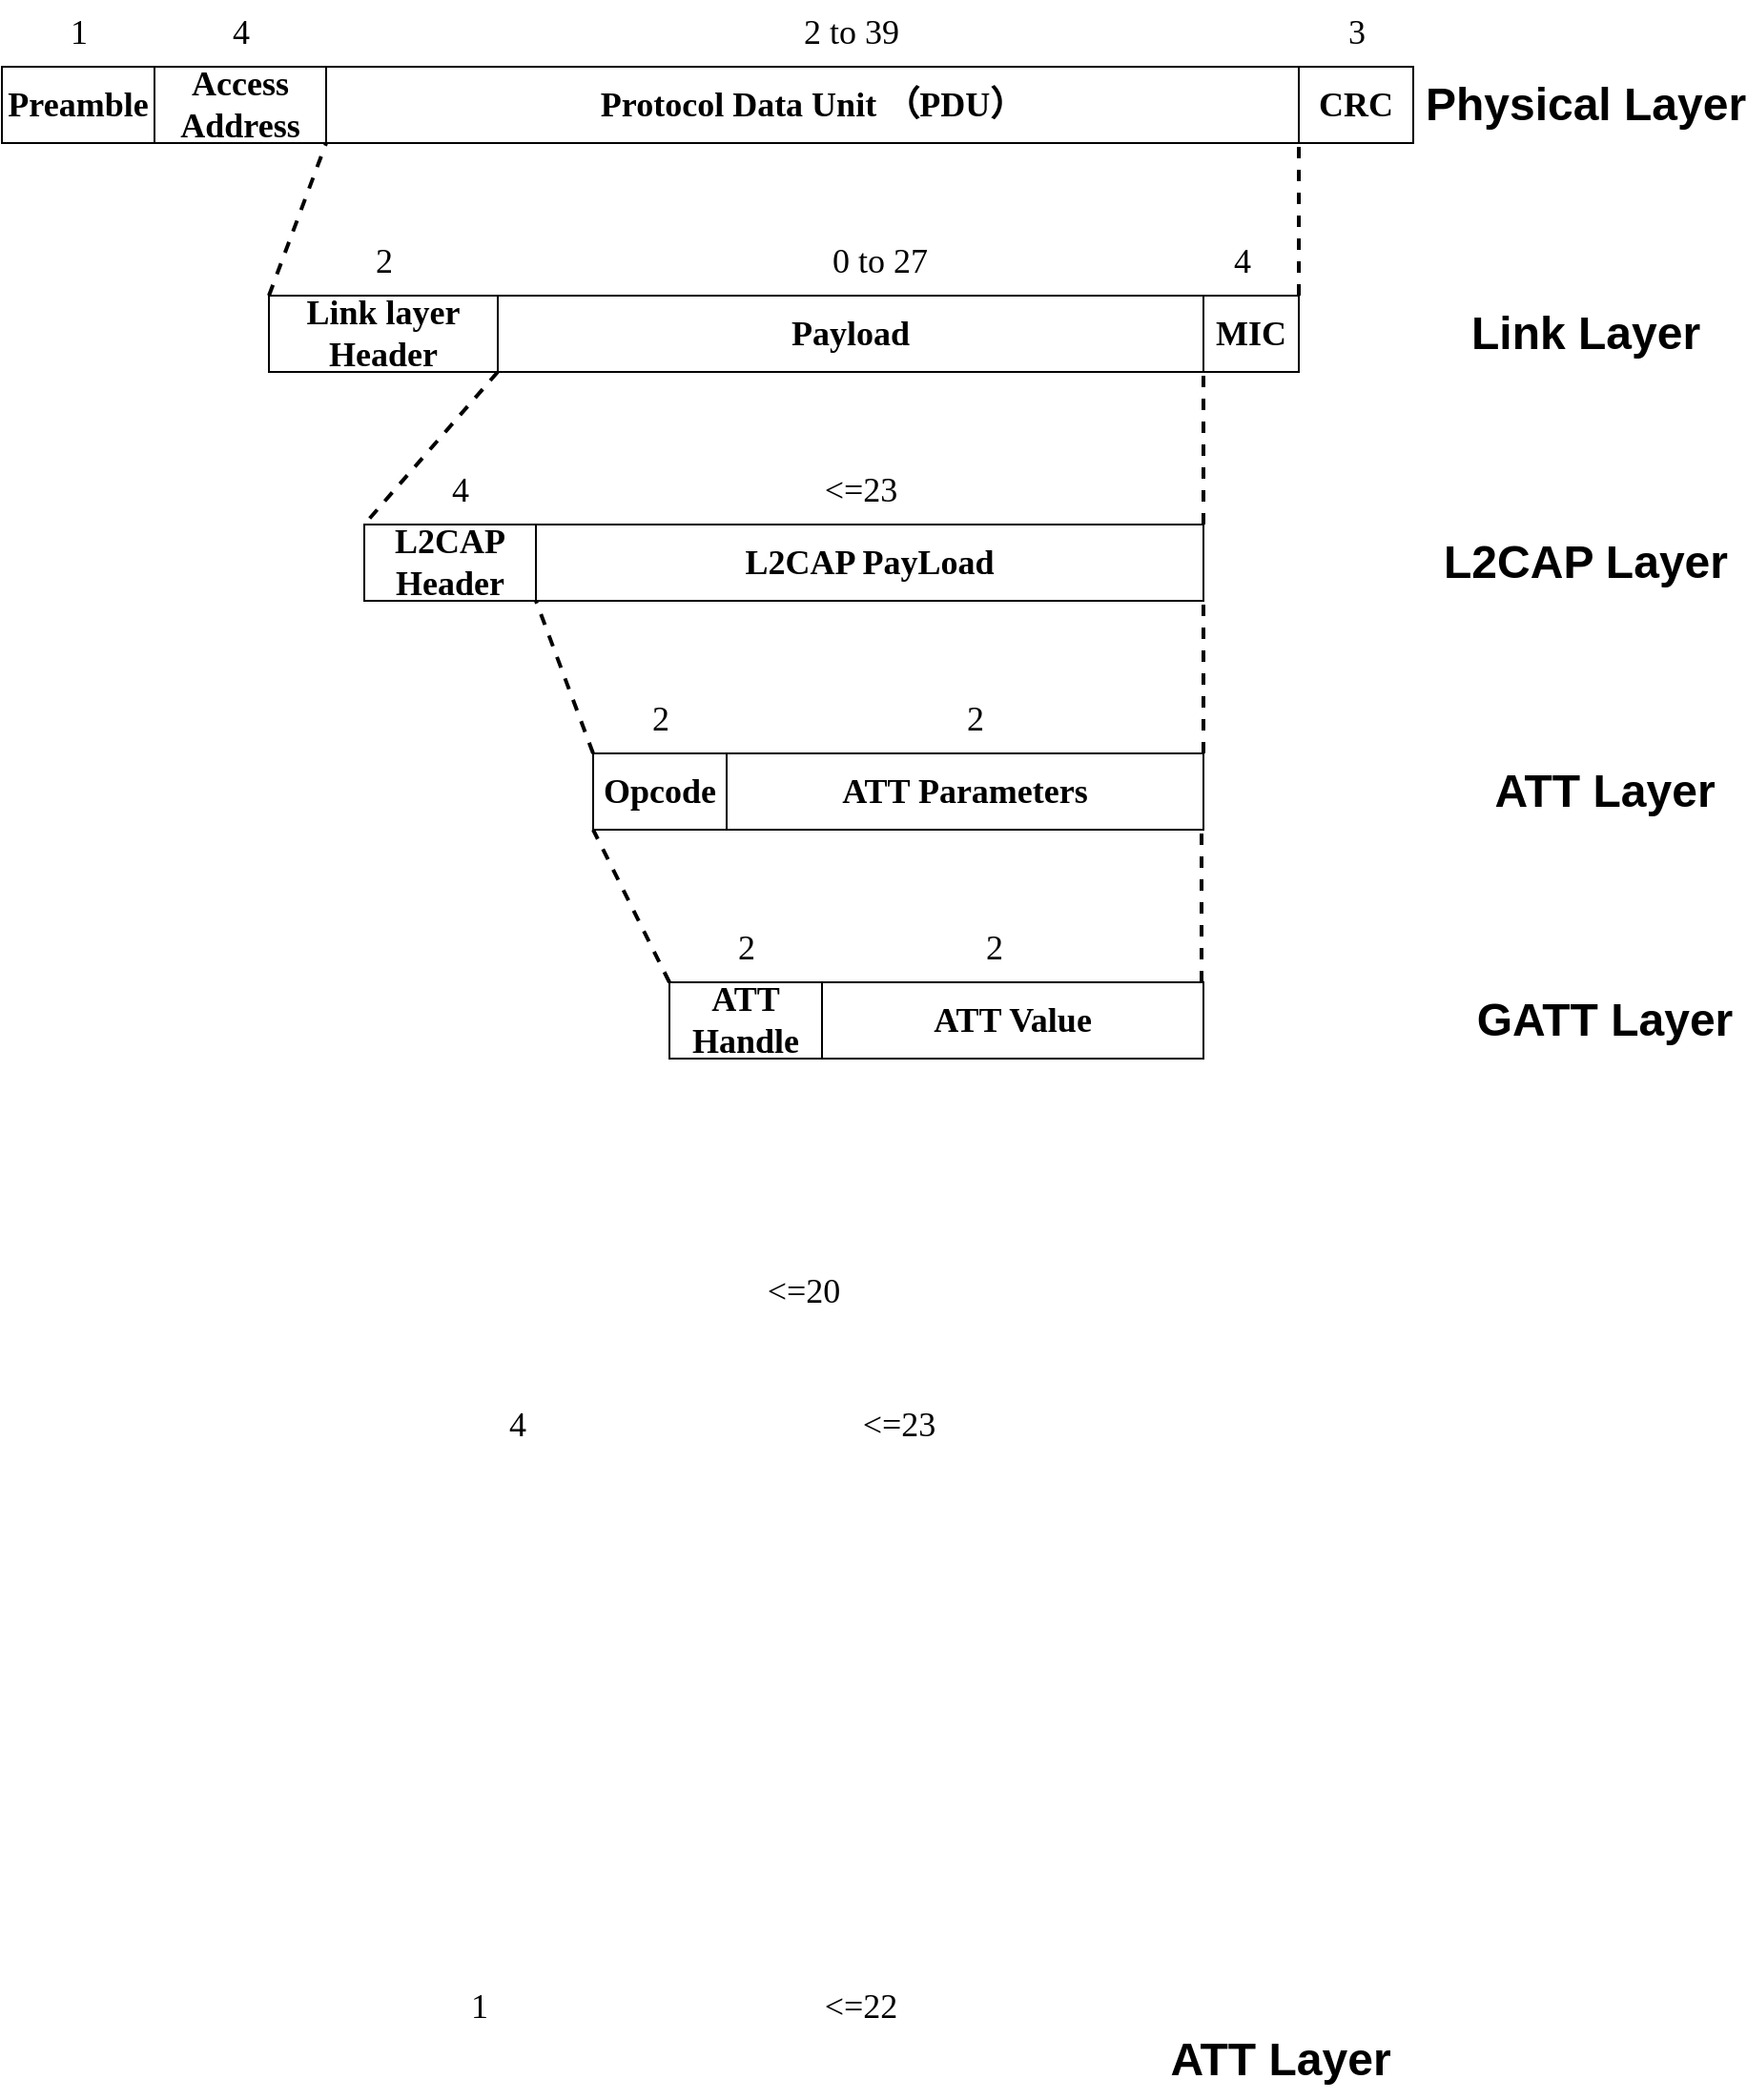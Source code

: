 <mxfile version="14.2.9" type="github">
  <diagram id="mW1CXpkDc4-1F67w80To" name="Page-1">
    <mxGraphModel dx="1422" dy="882" grid="1" gridSize="10" guides="1" tooltips="1" connect="1" arrows="1" fold="1" page="1" pageScale="1" pageWidth="1169" pageHeight="1654" math="0" shadow="0">
      <root>
        <mxCell id="0" />
        <mxCell id="1" parent="0" />
        <mxCell id="yqDNeAxjPuDPZAOG8qcz-44" value="&lt;font face=&quot;Times New Roman&quot;&gt;&lt;span style=&quot;font-size: 18px&quot;&gt;&lt;b&gt;Preamble&lt;/b&gt;&lt;/span&gt;&lt;/font&gt;" style="rounded=0;whiteSpace=wrap;html=1;" vertex="1" parent="1">
          <mxGeometry x="10" y="80" width="80" height="40" as="geometry" />
        </mxCell>
        <mxCell id="yqDNeAxjPuDPZAOG8qcz-45" value="&lt;font face=&quot;Times New Roman&quot;&gt;&lt;span style=&quot;font-size: 18px&quot;&gt;&lt;b&gt;Access Address&lt;/b&gt;&lt;/span&gt;&lt;/font&gt;" style="rounded=0;whiteSpace=wrap;html=1;" vertex="1" parent="1">
          <mxGeometry x="90" y="80" width="90" height="40" as="geometry" />
        </mxCell>
        <mxCell id="yqDNeAxjPuDPZAOG8qcz-46" value="&lt;font face=&quot;Times New Roman&quot;&gt;&lt;span style=&quot;font-size: 18px&quot;&gt;&lt;b&gt;Protocol Data Unit （&lt;/b&gt;&lt;/span&gt;&lt;b style=&quot;font-size: 18px&quot;&gt;PDU）&lt;/b&gt;&lt;/font&gt;" style="rounded=0;whiteSpace=wrap;html=1;" vertex="1" parent="1">
          <mxGeometry x="180" y="80" width="510" height="40" as="geometry" />
        </mxCell>
        <mxCell id="yqDNeAxjPuDPZAOG8qcz-47" value="&lt;font face=&quot;Times New Roman&quot;&gt;&lt;span style=&quot;font-size: 18px&quot;&gt;&lt;b&gt;CRC&lt;/b&gt;&lt;/span&gt;&lt;/font&gt;" style="rounded=0;whiteSpace=wrap;html=1;" vertex="1" parent="1">
          <mxGeometry x="690" y="80" width="60" height="40" as="geometry" />
        </mxCell>
        <mxCell id="yqDNeAxjPuDPZAOG8qcz-48" value="&lt;font face=&quot;Times New Roman&quot; style=&quot;font-size: 18px&quot;&gt;&lt;b&gt;ATT Handle&lt;/b&gt;&lt;/font&gt;" style="rounded=0;whiteSpace=wrap;html=1;" vertex="1" parent="1">
          <mxGeometry x="360" y="560" width="80" height="40" as="geometry" />
        </mxCell>
        <mxCell id="yqDNeAxjPuDPZAOG8qcz-49" value="&lt;font face=&quot;Times New Roman&quot; style=&quot;font-size: 18px&quot;&gt;&lt;b&gt;ATT Value&lt;/b&gt;&lt;/font&gt;" style="rounded=0;whiteSpace=wrap;html=1;" vertex="1" parent="1">
          <mxGeometry x="440" y="560" width="200" height="40" as="geometry" />
        </mxCell>
        <mxCell id="yqDNeAxjPuDPZAOG8qcz-50" value="Physical Layer" style="text;strokeColor=none;fillColor=none;html=1;fontSize=24;fontStyle=1;verticalAlign=middle;align=center;" vertex="1" parent="1">
          <mxGeometry x="790" y="80" width="100" height="40" as="geometry" />
        </mxCell>
        <mxCell id="yqDNeAxjPuDPZAOG8qcz-53" value="GATT Layer" style="text;strokeColor=none;fillColor=none;html=1;fontSize=24;fontStyle=1;verticalAlign=middle;align=center;" vertex="1" parent="1">
          <mxGeometry x="800" y="560" width="100" height="40" as="geometry" />
        </mxCell>
        <mxCell id="yqDNeAxjPuDPZAOG8qcz-54" value="&lt;span style=&quot;font-weight: normal&quot;&gt;&lt;font style=&quot;font-size: 18px&quot; face=&quot;Times New Roman&quot;&gt;1&lt;/font&gt;&lt;/span&gt;" style="text;strokeColor=none;fillColor=none;html=1;fontSize=24;fontStyle=1;verticalAlign=middle;align=center;" vertex="1" parent="1">
          <mxGeometry x="20" y="50" width="60" height="20" as="geometry" />
        </mxCell>
        <mxCell id="yqDNeAxjPuDPZAOG8qcz-55" value="&lt;span style=&quot;font-weight: 400&quot;&gt;&lt;font style=&quot;font-size: 18px&quot; face=&quot;Times New Roman&quot;&gt;&amp;lt;=20&lt;/font&gt;&lt;/span&gt;" style="text;strokeColor=none;fillColor=none;html=1;fontSize=24;fontStyle=1;verticalAlign=middle;align=center;" vertex="1" parent="1">
          <mxGeometry x="400" y="710" width="60" height="20" as="geometry" />
        </mxCell>
        <mxCell id="yqDNeAxjPuDPZAOG8qcz-56" value="" style="endArrow=none;dashed=1;html=1;entryX=0;entryY=1;entryDx=0;entryDy=0;strokeWidth=2;exitX=0;exitY=0;exitDx=0;exitDy=0;jumpStyle=none;" edge="1" parent="1" source="yqDNeAxjPuDPZAOG8qcz-73" target="yqDNeAxjPuDPZAOG8qcz-46">
          <mxGeometry width="50" height="50" relative="1" as="geometry">
            <mxPoint x="200" y="200" as="sourcePoint" />
            <mxPoint x="600" y="630" as="targetPoint" />
          </mxGeometry>
        </mxCell>
        <mxCell id="yqDNeAxjPuDPZAOG8qcz-58" value="&lt;span style=&quot;font-weight: normal&quot;&gt;&lt;font style=&quot;font-size: 18px&quot; face=&quot;Times New Roman&quot;&gt;4&lt;/font&gt;&lt;/span&gt;" style="text;strokeColor=none;fillColor=none;html=1;fontSize=24;fontStyle=1;verticalAlign=middle;align=center;" vertex="1" parent="1">
          <mxGeometry x="105" y="50" width="60" height="20" as="geometry" />
        </mxCell>
        <mxCell id="yqDNeAxjPuDPZAOG8qcz-60" value="&lt;font face=&quot;Times New Roman&quot;&gt;&lt;span style=&quot;font-size: 18px&quot;&gt;&lt;b&gt;L2CAP Header&lt;/b&gt;&lt;/span&gt;&lt;/font&gt;" style="rounded=0;whiteSpace=wrap;html=1;" vertex="1" parent="1">
          <mxGeometry x="200" y="320" width="90" height="40" as="geometry" />
        </mxCell>
        <mxCell id="yqDNeAxjPuDPZAOG8qcz-61" value="&lt;font face=&quot;Times New Roman&quot;&gt;&lt;span style=&quot;font-size: 18px&quot;&gt;&lt;b&gt;L2CAP PayLoad&lt;/b&gt;&lt;/span&gt;&lt;/font&gt;" style="rounded=0;whiteSpace=wrap;html=1;" vertex="1" parent="1">
          <mxGeometry x="290" y="320" width="350" height="40" as="geometry" />
        </mxCell>
        <mxCell id="yqDNeAxjPuDPZAOG8qcz-62" value="ATT Layer" style="text;strokeColor=none;fillColor=none;html=1;fontSize=24;fontStyle=1;verticalAlign=middle;align=center;" vertex="1" parent="1">
          <mxGeometry x="800" y="440" width="100" height="40" as="geometry" />
        </mxCell>
        <mxCell id="yqDNeAxjPuDPZAOG8qcz-63" value="" style="endArrow=none;dashed=1;html=1;strokeWidth=2;entryX=0;entryY=1;entryDx=0;entryDy=0;" edge="1" parent="1" target="yqDNeAxjPuDPZAOG8qcz-47">
          <mxGeometry width="50" height="50" relative="1" as="geometry">
            <mxPoint x="690" y="200" as="sourcePoint" />
            <mxPoint x="740" y="230" as="targetPoint" />
          </mxGeometry>
        </mxCell>
        <mxCell id="yqDNeAxjPuDPZAOG8qcz-65" value="&lt;font face=&quot;Times New Roman&quot;&gt;&lt;span style=&quot;font-size: 18px ; font-weight: 400&quot;&gt;4&lt;/span&gt;&lt;/font&gt;" style="text;strokeColor=none;fillColor=none;html=1;fontSize=24;fontStyle=1;verticalAlign=middle;align=center;" vertex="1" parent="1">
          <mxGeometry x="250" y="780" width="60" height="20" as="geometry" />
        </mxCell>
        <mxCell id="yqDNeAxjPuDPZAOG8qcz-66" value="&lt;span style=&quot;font-weight: 400&quot;&gt;&lt;font style=&quot;font-size: 18px&quot; face=&quot;Times New Roman&quot;&gt;&amp;lt;=23&lt;/font&gt;&lt;/span&gt;" style="text;strokeColor=none;fillColor=none;html=1;fontSize=24;fontStyle=1;verticalAlign=middle;align=center;" vertex="1" parent="1">
          <mxGeometry x="450" y="780" width="60" height="20" as="geometry" />
        </mxCell>
        <mxCell id="yqDNeAxjPuDPZAOG8qcz-67" value="ATT Layer" style="text;strokeColor=none;fillColor=none;html=1;fontSize=24;fontStyle=1;verticalAlign=middle;align=center;" vertex="1" parent="1">
          <mxGeometry x="630" y="1105" width="100" height="40" as="geometry" />
        </mxCell>
        <mxCell id="yqDNeAxjPuDPZAOG8qcz-69" value="&lt;span style=&quot;font-weight: normal&quot;&gt;&lt;font style=&quot;font-size: 18px&quot; face=&quot;Times New Roman&quot;&gt;1&lt;/font&gt;&lt;/span&gt;" style="text;strokeColor=none;fillColor=none;html=1;fontSize=24;fontStyle=1;verticalAlign=middle;align=center;" vertex="1" parent="1">
          <mxGeometry x="230" y="1085" width="60" height="20" as="geometry" />
        </mxCell>
        <mxCell id="yqDNeAxjPuDPZAOG8qcz-70" value="&lt;span style=&quot;font-weight: 400&quot;&gt;&lt;font style=&quot;font-size: 18px&quot; face=&quot;Times New Roman&quot;&gt;&amp;lt;=22&lt;/font&gt;&lt;/span&gt;" style="text;strokeColor=none;fillColor=none;html=1;fontSize=24;fontStyle=1;verticalAlign=middle;align=center;" vertex="1" parent="1">
          <mxGeometry x="430" y="1085" width="60" height="20" as="geometry" />
        </mxCell>
        <mxCell id="yqDNeAxjPuDPZAOG8qcz-73" value="&lt;font face=&quot;Times New Roman&quot;&gt;&lt;span style=&quot;font-size: 18px&quot;&gt;&lt;b&gt;Link layer Header&lt;/b&gt;&lt;/span&gt;&lt;/font&gt;" style="rounded=0;whiteSpace=wrap;html=1;" vertex="1" parent="1">
          <mxGeometry x="150" y="200" width="120" height="40" as="geometry" />
        </mxCell>
        <mxCell id="yqDNeAxjPuDPZAOG8qcz-74" value="&lt;font face=&quot;Times New Roman&quot;&gt;&lt;span style=&quot;font-size: 18px&quot;&gt;&lt;b&gt;Payload&lt;/b&gt;&lt;/span&gt;&lt;/font&gt;" style="rounded=0;whiteSpace=wrap;html=1;" vertex="1" parent="1">
          <mxGeometry x="270" y="200" width="370" height="40" as="geometry" />
        </mxCell>
        <mxCell id="yqDNeAxjPuDPZAOG8qcz-76" value="&lt;font face=&quot;Times New Roman&quot;&gt;&lt;span style=&quot;font-size: 18px&quot;&gt;&lt;b&gt;MIC&lt;/b&gt;&lt;/span&gt;&lt;/font&gt;" style="rounded=0;whiteSpace=wrap;html=1;" vertex="1" parent="1">
          <mxGeometry x="640" y="200" width="50" height="40" as="geometry" />
        </mxCell>
        <mxCell id="yqDNeAxjPuDPZAOG8qcz-77" value="Link Layer" style="text;strokeColor=none;fillColor=none;html=1;fontSize=24;fontStyle=1;verticalAlign=middle;align=center;" vertex="1" parent="1">
          <mxGeometry x="790" y="200" width="100" height="40" as="geometry" />
        </mxCell>
        <mxCell id="yqDNeAxjPuDPZAOG8qcz-78" value="" style="endArrow=none;dashed=1;html=1;strokeWidth=2;entryX=0;entryY=1;entryDx=0;entryDy=0;exitX=1;exitY=0;exitDx=0;exitDy=0;" edge="1" parent="1" source="yqDNeAxjPuDPZAOG8qcz-61" target="yqDNeAxjPuDPZAOG8qcz-76">
          <mxGeometry width="50" height="50" relative="1" as="geometry">
            <mxPoint x="700" y="210" as="sourcePoint" />
            <mxPoint x="700" y="130" as="targetPoint" />
          </mxGeometry>
        </mxCell>
        <mxCell id="yqDNeAxjPuDPZAOG8qcz-79" value="" style="endArrow=none;dashed=1;html=1;entryX=0;entryY=0;entryDx=0;entryDy=0;strokeWidth=2;exitX=0;exitY=1;exitDx=0;exitDy=0;" edge="1" parent="1" source="yqDNeAxjPuDPZAOG8qcz-74" target="yqDNeAxjPuDPZAOG8qcz-60">
          <mxGeometry width="50" height="50" relative="1" as="geometry">
            <mxPoint x="160" y="210" as="sourcePoint" />
            <mxPoint x="190" y="130" as="targetPoint" />
          </mxGeometry>
        </mxCell>
        <mxCell id="yqDNeAxjPuDPZAOG8qcz-80" value="L2CAP Layer" style="text;strokeColor=none;fillColor=none;html=1;fontSize=24;fontStyle=1;verticalAlign=middle;align=center;" vertex="1" parent="1">
          <mxGeometry x="790" y="330" width="100" height="20" as="geometry" />
        </mxCell>
        <mxCell id="yqDNeAxjPuDPZAOG8qcz-82" value="&lt;font face=&quot;Times New Roman&quot;&gt;&lt;span style=&quot;font-size: 18px&quot;&gt;&lt;b&gt;Opcode&lt;/b&gt;&lt;/span&gt;&lt;/font&gt;" style="rounded=0;whiteSpace=wrap;html=1;" vertex="1" parent="1">
          <mxGeometry x="320" y="440" width="70" height="40" as="geometry" />
        </mxCell>
        <mxCell id="yqDNeAxjPuDPZAOG8qcz-83" value="&lt;font face=&quot;Times New Roman&quot; style=&quot;font-size: 18px&quot;&gt;&lt;b&gt;ATT Parameters&lt;/b&gt;&lt;/font&gt;" style="rounded=0;whiteSpace=wrap;html=1;" vertex="1" parent="1">
          <mxGeometry x="390" y="440" width="250" height="40" as="geometry" />
        </mxCell>
        <mxCell id="yqDNeAxjPuDPZAOG8qcz-84" value="" style="endArrow=none;dashed=1;html=1;strokeWidth=2;entryX=1;entryY=1;entryDx=0;entryDy=0;exitX=1;exitY=0;exitDx=0;exitDy=0;" edge="1" parent="1" source="yqDNeAxjPuDPZAOG8qcz-83" target="yqDNeAxjPuDPZAOG8qcz-61">
          <mxGeometry width="50" height="50" relative="1" as="geometry">
            <mxPoint x="650" y="330" as="sourcePoint" />
            <mxPoint x="650" y="250" as="targetPoint" />
          </mxGeometry>
        </mxCell>
        <mxCell id="yqDNeAxjPuDPZAOG8qcz-85" value="" style="endArrow=none;dashed=1;html=1;entryX=1;entryY=1;entryDx=0;entryDy=0;strokeWidth=2;exitX=0;exitY=0;exitDx=0;exitDy=0;" edge="1" parent="1" source="yqDNeAxjPuDPZAOG8qcz-82" target="yqDNeAxjPuDPZAOG8qcz-60">
          <mxGeometry width="50" height="50" relative="1" as="geometry">
            <mxPoint x="160" y="250" as="sourcePoint" />
            <mxPoint x="300" y="330" as="targetPoint" />
          </mxGeometry>
        </mxCell>
        <mxCell id="yqDNeAxjPuDPZAOG8qcz-86" value="" style="endArrow=none;dashed=1;html=1;entryX=0;entryY=1;entryDx=0;entryDy=0;strokeWidth=2;exitX=0;exitY=0;exitDx=0;exitDy=0;" edge="1" parent="1" source="yqDNeAxjPuDPZAOG8qcz-48" target="yqDNeAxjPuDPZAOG8qcz-82">
          <mxGeometry width="50" height="50" relative="1" as="geometry">
            <mxPoint x="320" y="550" as="sourcePoint" />
            <mxPoint x="300" y="370" as="targetPoint" />
          </mxGeometry>
        </mxCell>
        <mxCell id="yqDNeAxjPuDPZAOG8qcz-87" value="" style="endArrow=none;dashed=1;html=1;strokeWidth=2;entryX=1;entryY=1;entryDx=0;entryDy=0;exitX=1;exitY=0;exitDx=0;exitDy=0;" edge="1" parent="1">
          <mxGeometry width="50" height="50" relative="1" as="geometry">
            <mxPoint x="639" y="560" as="sourcePoint" />
            <mxPoint x="639" y="480" as="targetPoint" />
          </mxGeometry>
        </mxCell>
        <mxCell id="yqDNeAxjPuDPZAOG8qcz-89" value="&lt;span style=&quot;font-weight: normal&quot;&gt;&lt;font style=&quot;font-size: 18px&quot; face=&quot;Times New Roman&quot;&gt;2 to 39&lt;/font&gt;&lt;/span&gt;" style="text;strokeColor=none;fillColor=none;html=1;fontSize=24;fontStyle=1;verticalAlign=middle;align=center;" vertex="1" parent="1">
          <mxGeometry x="425" y="50" width="60" height="20" as="geometry" />
        </mxCell>
        <mxCell id="yqDNeAxjPuDPZAOG8qcz-90" value="&lt;span style=&quot;font-weight: normal&quot;&gt;&lt;font style=&quot;font-size: 18px&quot; face=&quot;Times New Roman&quot;&gt;3&lt;/font&gt;&lt;/span&gt;" style="text;strokeColor=none;fillColor=none;html=1;fontSize=24;fontStyle=1;verticalAlign=middle;align=center;" vertex="1" parent="1">
          <mxGeometry x="690" y="50" width="60" height="20" as="geometry" />
        </mxCell>
        <mxCell id="yqDNeAxjPuDPZAOG8qcz-93" value="&lt;font face=&quot;Times New Roman&quot;&gt;&lt;span style=&quot;font-size: 18px ; font-weight: 400&quot;&gt;2&lt;/span&gt;&lt;/font&gt;" style="text;strokeColor=none;fillColor=none;html=1;fontSize=24;fontStyle=1;verticalAlign=middle;align=center;" vertex="1" parent="1">
          <mxGeometry x="180" y="170" width="60" height="20" as="geometry" />
        </mxCell>
        <mxCell id="yqDNeAxjPuDPZAOG8qcz-94" value="&lt;font face=&quot;Times New Roman&quot;&gt;&lt;span style=&quot;font-size: 18px ; font-weight: 400&quot;&gt;0 to 27&lt;/span&gt;&lt;/font&gt;" style="text;strokeColor=none;fillColor=none;html=1;fontSize=24;fontStyle=1;verticalAlign=middle;align=center;" vertex="1" parent="1">
          <mxGeometry x="440" y="170" width="60" height="20" as="geometry" />
        </mxCell>
        <mxCell id="yqDNeAxjPuDPZAOG8qcz-95" value="&lt;font face=&quot;Times New Roman&quot;&gt;&lt;span style=&quot;font-size: 18px ; font-weight: 400&quot;&gt;4&lt;/span&gt;&lt;/font&gt;" style="text;strokeColor=none;fillColor=none;html=1;fontSize=24;fontStyle=1;verticalAlign=middle;align=center;" vertex="1" parent="1">
          <mxGeometry x="630" y="170" width="60" height="20" as="geometry" />
        </mxCell>
        <mxCell id="yqDNeAxjPuDPZAOG8qcz-98" value="&lt;font face=&quot;Times New Roman&quot;&gt;&lt;span style=&quot;font-size: 18px ; font-weight: 400&quot;&gt;4&lt;/span&gt;&lt;/font&gt;" style="text;strokeColor=none;fillColor=none;html=1;fontSize=24;fontStyle=1;verticalAlign=middle;align=center;" vertex="1" parent="1">
          <mxGeometry x="220" y="290" width="60" height="20" as="geometry" />
        </mxCell>
        <mxCell id="yqDNeAxjPuDPZAOG8qcz-99" value="&lt;font face=&quot;Times New Roman&quot;&gt;&lt;span style=&quot;font-size: 18px ; font-weight: 400&quot;&gt;2&lt;/span&gt;&lt;/font&gt;" style="text;strokeColor=none;fillColor=none;html=1;fontSize=24;fontStyle=1;verticalAlign=middle;align=center;" vertex="1" parent="1">
          <mxGeometry x="500" y="530" width="60" height="20" as="geometry" />
        </mxCell>
        <mxCell id="yqDNeAxjPuDPZAOG8qcz-100" value="&lt;font face=&quot;Times New Roman&quot;&gt;&lt;span style=&quot;font-size: 18px ; font-weight: 400&quot;&gt;&amp;lt;=23&lt;/span&gt;&lt;/font&gt;" style="text;strokeColor=none;fillColor=none;html=1;fontSize=24;fontStyle=1;verticalAlign=middle;align=center;" vertex="1" parent="1">
          <mxGeometry x="430" y="290" width="60" height="20" as="geometry" />
        </mxCell>
        <mxCell id="yqDNeAxjPuDPZAOG8qcz-101" value="&lt;font face=&quot;Times New Roman&quot;&gt;&lt;span style=&quot;font-size: 18px ; font-weight: 400&quot;&gt;2&lt;/span&gt;&lt;/font&gt;" style="text;strokeColor=none;fillColor=none;html=1;fontSize=24;fontStyle=1;verticalAlign=middle;align=center;" vertex="1" parent="1">
          <mxGeometry x="490" y="410" width="60" height="20" as="geometry" />
        </mxCell>
        <mxCell id="yqDNeAxjPuDPZAOG8qcz-102" value="&lt;font face=&quot;Times New Roman&quot;&gt;&lt;span style=&quot;font-size: 18px ; font-weight: 400&quot;&gt;2&lt;/span&gt;&lt;/font&gt;" style="text;strokeColor=none;fillColor=none;html=1;fontSize=24;fontStyle=1;verticalAlign=middle;align=center;" vertex="1" parent="1">
          <mxGeometry x="325" y="410" width="60" height="20" as="geometry" />
        </mxCell>
        <mxCell id="yqDNeAxjPuDPZAOG8qcz-105" value="&lt;font face=&quot;Times New Roman&quot;&gt;&lt;span style=&quot;font-size: 18px ; font-weight: 400&quot;&gt;2&lt;/span&gt;&lt;/font&gt;" style="text;strokeColor=none;fillColor=none;html=1;fontSize=24;fontStyle=1;verticalAlign=middle;align=center;" vertex="1" parent="1">
          <mxGeometry x="370" y="530" width="60" height="20" as="geometry" />
        </mxCell>
      </root>
    </mxGraphModel>
  </diagram>
</mxfile>
